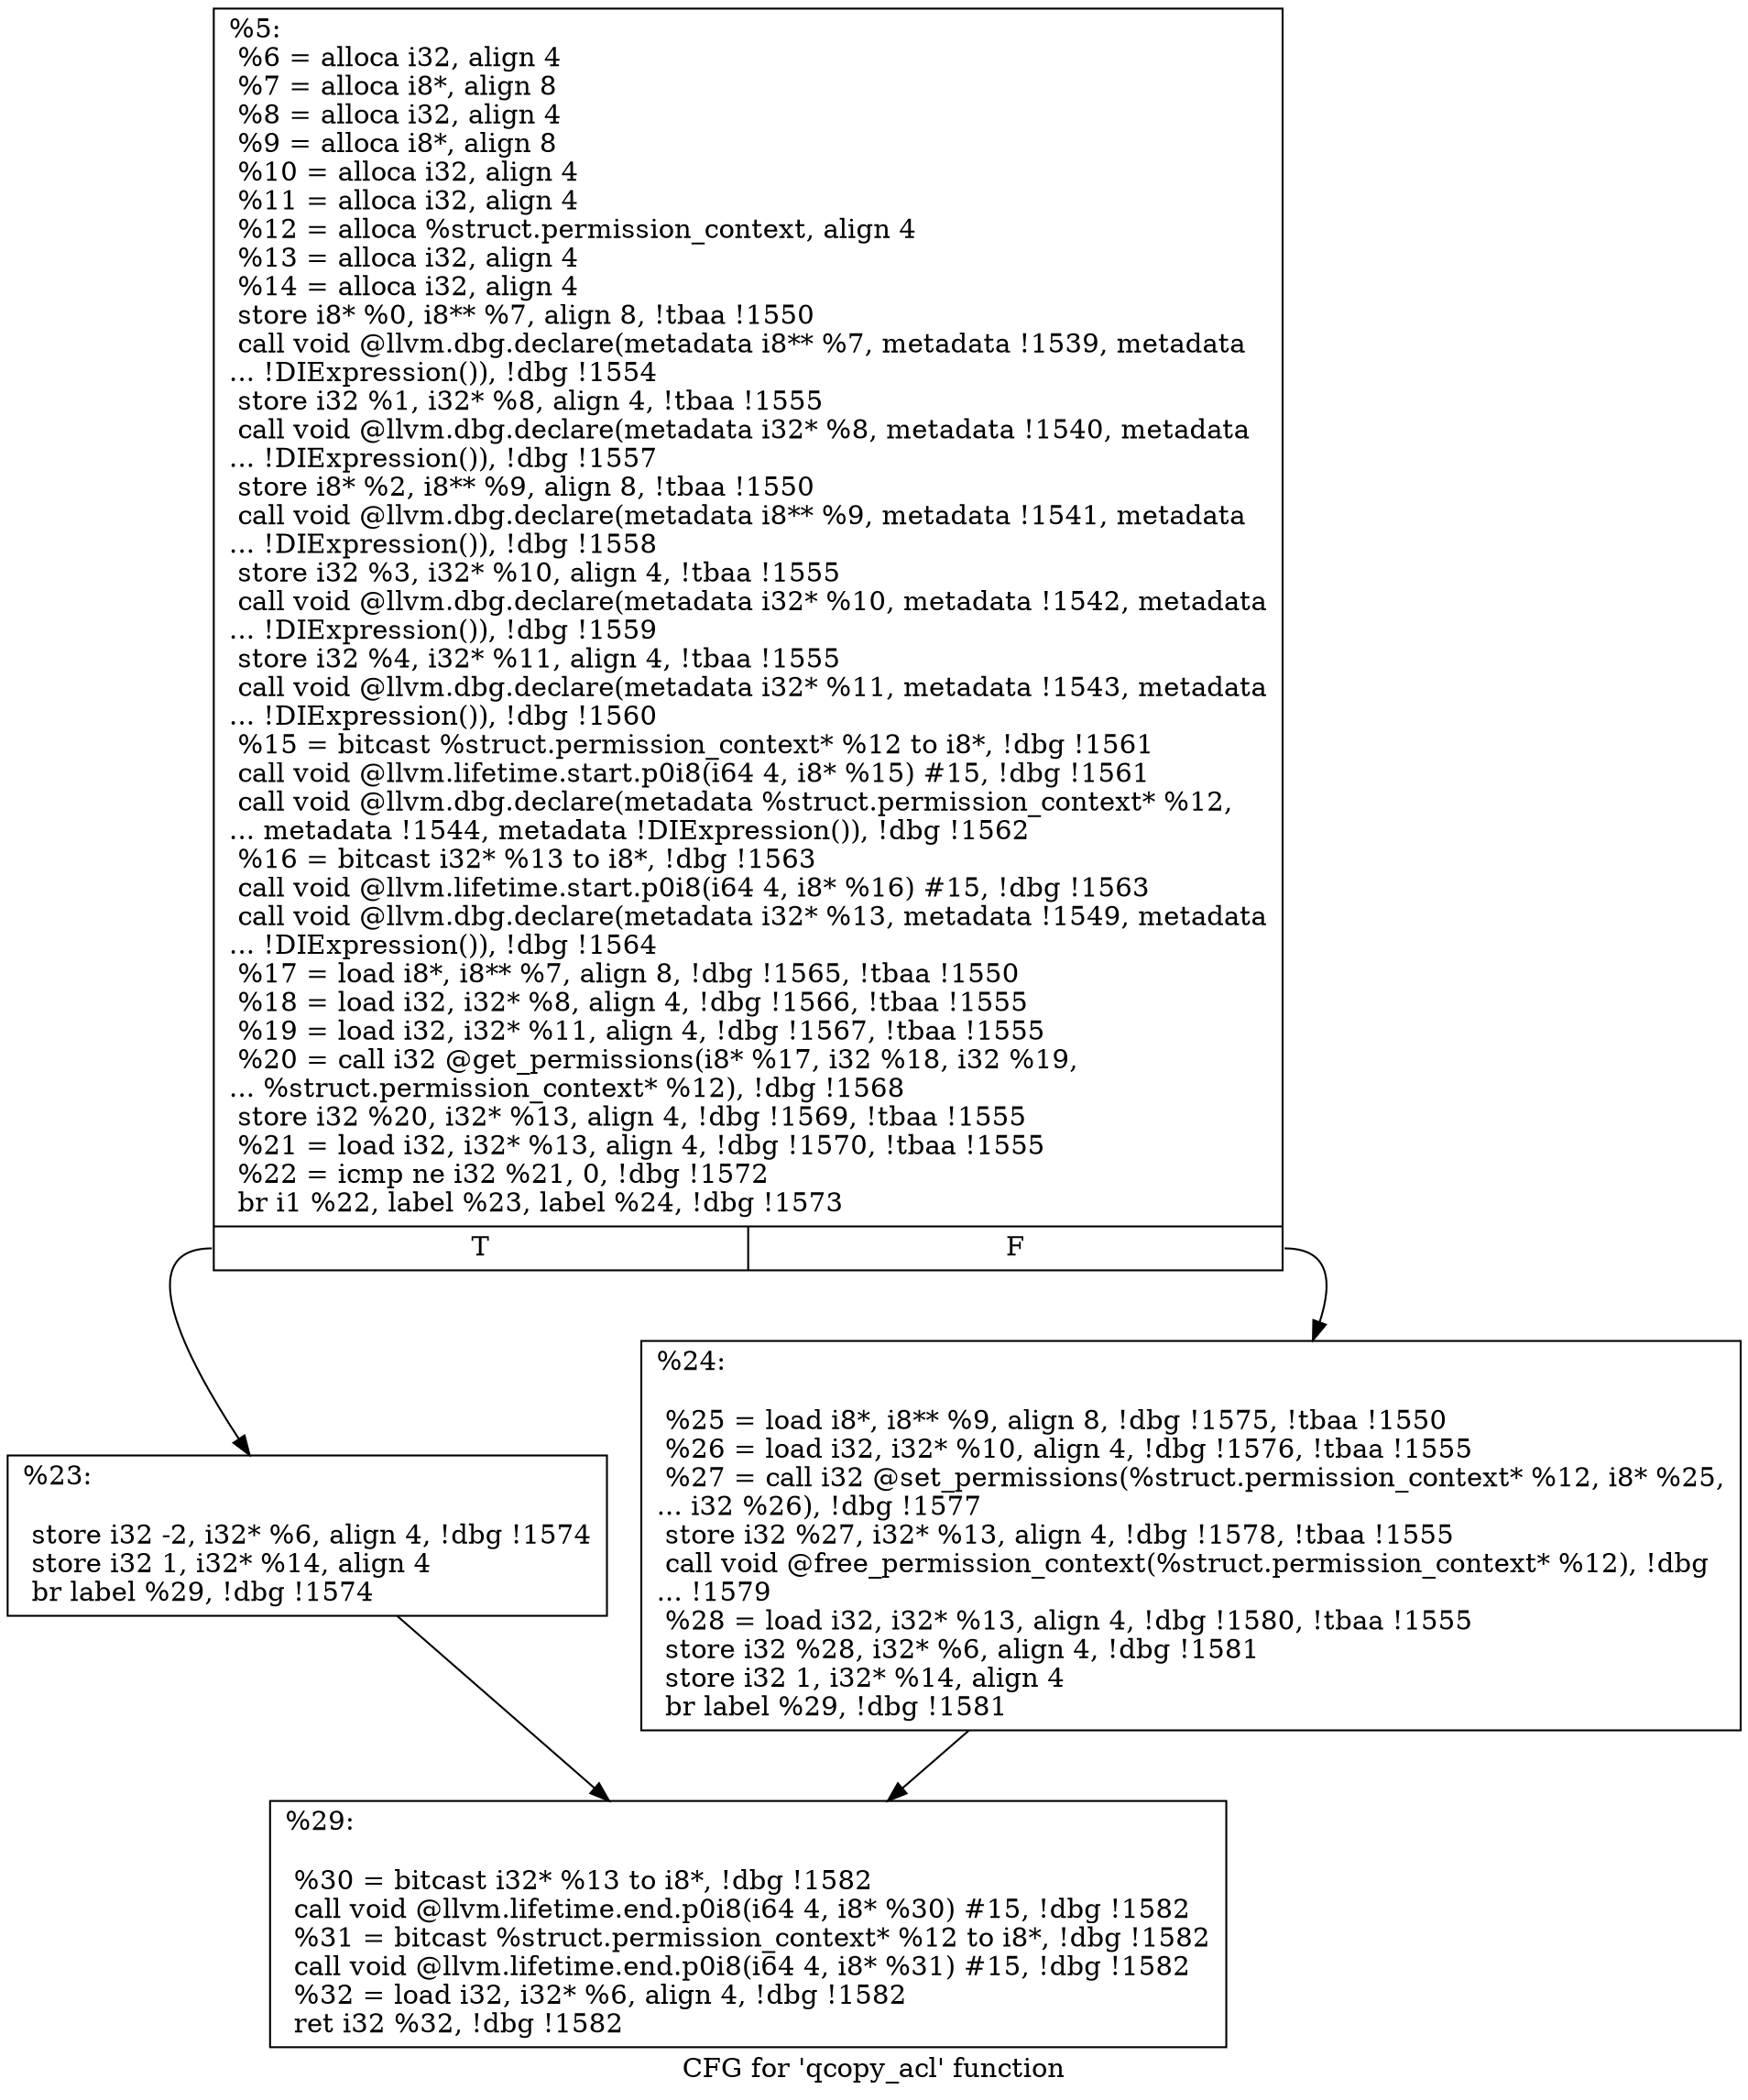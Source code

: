 digraph "CFG for 'qcopy_acl' function" {
	label="CFG for 'qcopy_acl' function";

	Node0x29fce60 [shape=record,label="{%5:\l  %6 = alloca i32, align 4\l  %7 = alloca i8*, align 8\l  %8 = alloca i32, align 4\l  %9 = alloca i8*, align 8\l  %10 = alloca i32, align 4\l  %11 = alloca i32, align 4\l  %12 = alloca %struct.permission_context, align 4\l  %13 = alloca i32, align 4\l  %14 = alloca i32, align 4\l  store i8* %0, i8** %7, align 8, !tbaa !1550\l  call void @llvm.dbg.declare(metadata i8** %7, metadata !1539, metadata\l... !DIExpression()), !dbg !1554\l  store i32 %1, i32* %8, align 4, !tbaa !1555\l  call void @llvm.dbg.declare(metadata i32* %8, metadata !1540, metadata\l... !DIExpression()), !dbg !1557\l  store i8* %2, i8** %9, align 8, !tbaa !1550\l  call void @llvm.dbg.declare(metadata i8** %9, metadata !1541, metadata\l... !DIExpression()), !dbg !1558\l  store i32 %3, i32* %10, align 4, !tbaa !1555\l  call void @llvm.dbg.declare(metadata i32* %10, metadata !1542, metadata\l... !DIExpression()), !dbg !1559\l  store i32 %4, i32* %11, align 4, !tbaa !1555\l  call void @llvm.dbg.declare(metadata i32* %11, metadata !1543, metadata\l... !DIExpression()), !dbg !1560\l  %15 = bitcast %struct.permission_context* %12 to i8*, !dbg !1561\l  call void @llvm.lifetime.start.p0i8(i64 4, i8* %15) #15, !dbg !1561\l  call void @llvm.dbg.declare(metadata %struct.permission_context* %12,\l... metadata !1544, metadata !DIExpression()), !dbg !1562\l  %16 = bitcast i32* %13 to i8*, !dbg !1563\l  call void @llvm.lifetime.start.p0i8(i64 4, i8* %16) #15, !dbg !1563\l  call void @llvm.dbg.declare(metadata i32* %13, metadata !1549, metadata\l... !DIExpression()), !dbg !1564\l  %17 = load i8*, i8** %7, align 8, !dbg !1565, !tbaa !1550\l  %18 = load i32, i32* %8, align 4, !dbg !1566, !tbaa !1555\l  %19 = load i32, i32* %11, align 4, !dbg !1567, !tbaa !1555\l  %20 = call i32 @get_permissions(i8* %17, i32 %18, i32 %19,\l... %struct.permission_context* %12), !dbg !1568\l  store i32 %20, i32* %13, align 4, !dbg !1569, !tbaa !1555\l  %21 = load i32, i32* %13, align 4, !dbg !1570, !tbaa !1555\l  %22 = icmp ne i32 %21, 0, !dbg !1572\l  br i1 %22, label %23, label %24, !dbg !1573\l|{<s0>T|<s1>F}}"];
	Node0x29fce60:s0 -> Node0x29fcfb0;
	Node0x29fce60:s1 -> Node0x29fd000;
	Node0x29fcfb0 [shape=record,label="{%23:\l\l  store i32 -2, i32* %6, align 4, !dbg !1574\l  store i32 1, i32* %14, align 4\l  br label %29, !dbg !1574\l}"];
	Node0x29fcfb0 -> Node0x29fd050;
	Node0x29fd000 [shape=record,label="{%24:\l\l  %25 = load i8*, i8** %9, align 8, !dbg !1575, !tbaa !1550\l  %26 = load i32, i32* %10, align 4, !dbg !1576, !tbaa !1555\l  %27 = call i32 @set_permissions(%struct.permission_context* %12, i8* %25,\l... i32 %26), !dbg !1577\l  store i32 %27, i32* %13, align 4, !dbg !1578, !tbaa !1555\l  call void @free_permission_context(%struct.permission_context* %12), !dbg\l... !1579\l  %28 = load i32, i32* %13, align 4, !dbg !1580, !tbaa !1555\l  store i32 %28, i32* %6, align 4, !dbg !1581\l  store i32 1, i32* %14, align 4\l  br label %29, !dbg !1581\l}"];
	Node0x29fd000 -> Node0x29fd050;
	Node0x29fd050 [shape=record,label="{%29:\l\l  %30 = bitcast i32* %13 to i8*, !dbg !1582\l  call void @llvm.lifetime.end.p0i8(i64 4, i8* %30) #15, !dbg !1582\l  %31 = bitcast %struct.permission_context* %12 to i8*, !dbg !1582\l  call void @llvm.lifetime.end.p0i8(i64 4, i8* %31) #15, !dbg !1582\l  %32 = load i32, i32* %6, align 4, !dbg !1582\l  ret i32 %32, !dbg !1582\l}"];
}
